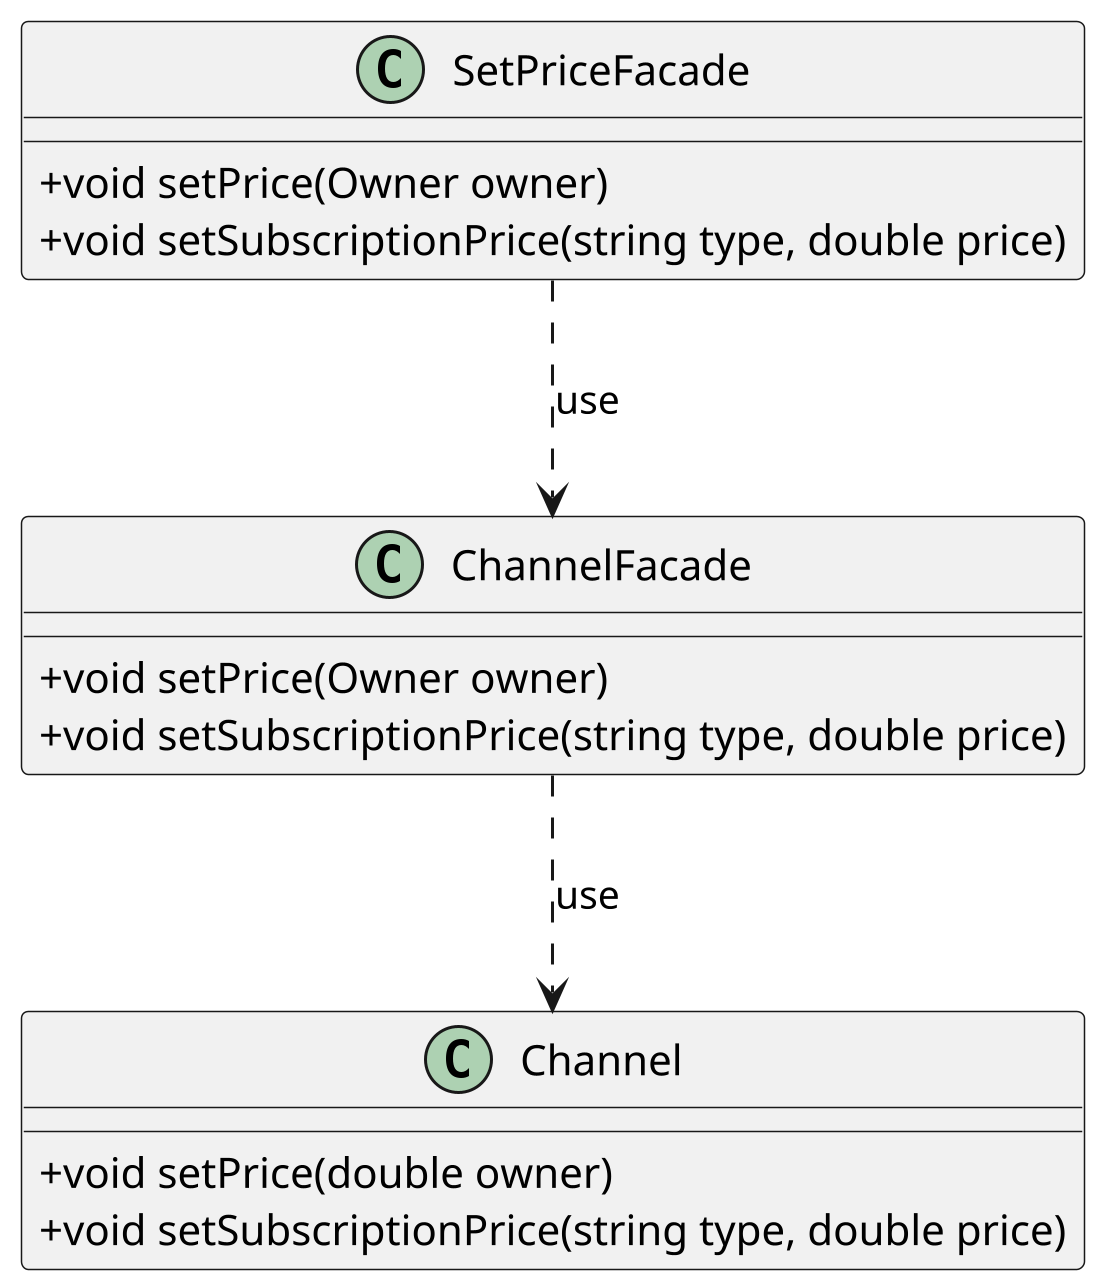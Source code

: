 @startuml set_subscription_price


scale 3
skinparam DefaultFontName B Nazanin
skinparam ArrowMessageAlignment right
skinparam classAttributeIconSize 0

class "Channel" as chanel {
    +void setPrice(double owner)
    +void setSubscriptionPrice(string type, double price)
}

class SetPriceFacade {
    +void setPrice(Owner owner)
    +void setSubscriptionPrice(string type, double price)
}

class ChannelFacade {
    +void setPrice(Owner owner)
    +void setSubscriptionPrice(string type, double price)
}

ChannelFacade ..> chanel :use
SetPriceFacade ..> ChannelFacade :use


@enduml

